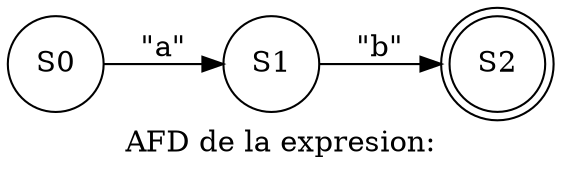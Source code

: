 digraph dot{
rankdir=LR;
 node[shape="circle"];
label = "AFD de la expresion:";
S0[label = "S0"];
S0->S1[label="\"a\""];
S1[label = "S1"];
S1->S2[label="\"b\""];
S2[shape = "doublecircle"];S2[label = "S2"];

}